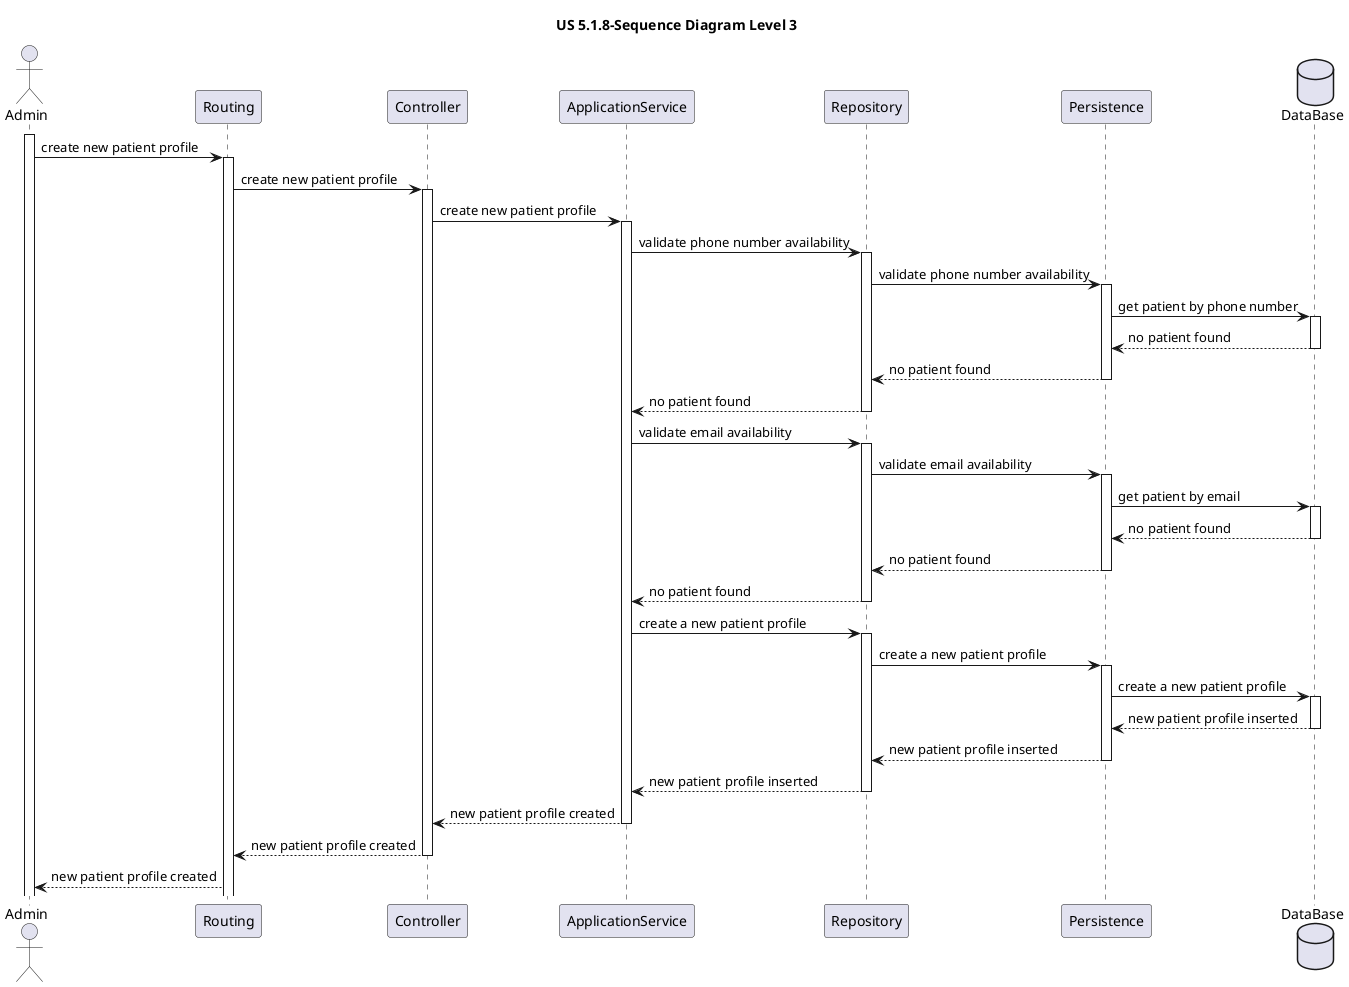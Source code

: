 @startuml

title US 5.1.8-Sequence Diagram Level 3

actor Admin
participant Routing
participant Routing
participant Controller
participant ApplicationService
participant Repository
participant Persistence
database DataBase

activate Admin

Admin -> Routing: create new patient profile

activate Routing

Routing -> Controller: create new patient profile

activate Controller

Controller -> ApplicationService: create new patient profile
activate ApplicationService

ApplicationService -> Repository: validate phone number availability
activate Repository

Repository -> Persistence: validate phone number availability
activate Persistence

Persistence -> DataBase: get patient by phone number
activate DataBase

DataBase --> Persistence: no patient found
deactivate DataBase

Persistence --> Repository: no patient found
deactivate Persistence

Repository --> ApplicationService: no patient found
deactivate Repository


ApplicationService -> Repository: validate email availability
activate Repository

Repository -> Persistence: validate email availability
activate Persistence

Persistence -> DataBase: get patient by email
activate DataBase

DataBase --> Persistence: no patient found
deactivate DataBase

Persistence --> Repository: no patient found
deactivate Persistence

Repository --> ApplicationService: no patient found
deactivate Repository

ApplicationService -> Repository: create a new patient profile
activate Repository

Repository -> Persistence:create a new patient profile
activate Persistence

Persistence -> DataBase:create a new patient profile
activate DataBase

DataBase --> Persistence:new patient profile inserted
deactivate DataBase

Persistence --> Repository:new patient profile inserted
deactivate Persistence

Repository --> ApplicationService: new patient profile inserted
deactivate Repository

ApplicationService --> Controller: new patient profile created

deactivate ApplicationService

Controller --> Routing: new patient profile created

deactivate Controller

Routing --> Admin: new patient profile created

@enduml